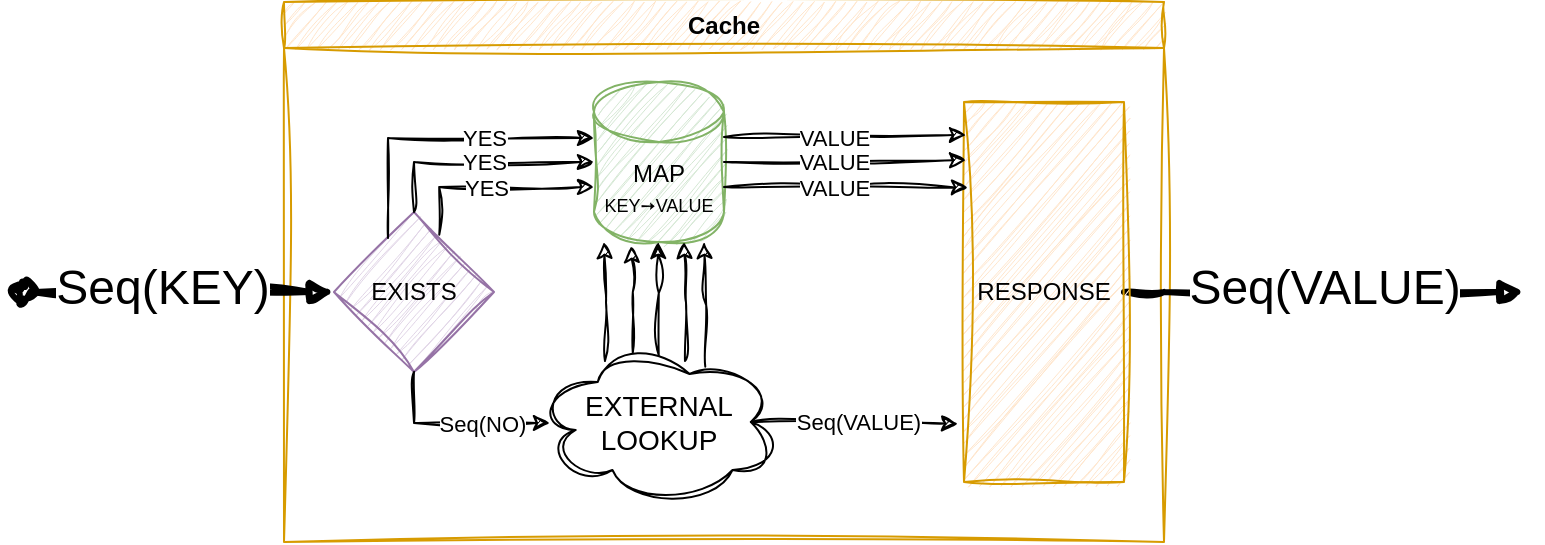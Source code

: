 <mxfile version="22.1.16" type="github">
  <diagram name="Page-1" id="2YBvvXClWsGukQMizWep">
    <mxGraphModel dx="1367" dy="649" grid="1" gridSize="10" guides="1" tooltips="1" connect="1" arrows="1" fold="1" page="1" pageScale="1" pageWidth="850" pageHeight="1100" math="0" shadow="0">
      <root>
        <mxCell id="0" />
        <mxCell id="1" parent="0" />
        <mxCell id="YcWAjNrXuXhaVXsh1sb0-1" value="Cache" style="swimlane;whiteSpace=wrap;html=1;fillColor=#ffe6cc;strokeColor=#d79b00;sketch=1;curveFitting=1;jiggle=2;" parent="1" vertex="1">
          <mxGeometry x="290" y="340" width="440" height="270" as="geometry" />
        </mxCell>
        <mxCell id="YcWAjNrXuXhaVXsh1sb0-2" value="Seq(VALUE)" style="html=1;verticalAlign=bottom;startArrow=none;endArrow=block;startSize=8;edgeStyle=elbowEdgeStyle;elbow=horizontal;curved=0;rounded=0;exitX=1;exitY=0.5;exitDx=0;exitDy=0;strokeWidth=3;fontSize=24;fontStyle=0;sketch=1;curveFitting=1;jiggle=2;startFill=0;" parent="YcWAjNrXuXhaVXsh1sb0-1" source="YcWAjNrXuXhaVXsh1sb0-7" edge="1">
          <mxGeometry y="-15" relative="1" as="geometry">
            <mxPoint x="-80" y="570" as="sourcePoint" />
            <mxPoint x="620" y="145" as="targetPoint" />
            <Array as="points">
              <mxPoint x="440" y="145" />
            </Array>
            <mxPoint as="offset" />
          </mxGeometry>
        </mxCell>
        <mxCell id="YcWAjNrXuXhaVXsh1sb0-4" value="EXTERNAL&lt;br&gt;LOOKUP" style="ellipse;shape=cloud;whiteSpace=wrap;html=1;fontSize=14;sketch=1;curveFitting=1;jiggle=2;" parent="YcWAjNrXuXhaVXsh1sb0-1" vertex="1">
          <mxGeometry x="126.25" y="170" width="122.5" height="80" as="geometry" />
        </mxCell>
        <mxCell id="vSAnfTRSjDq2wXXxBvjO-1" value="EXISTS" style="rhombus;whiteSpace=wrap;html=1;fillColor=#e1d5e7;strokeColor=#9673a6;sketch=1;curveFitting=1;jiggle=2;" vertex="1" parent="YcWAjNrXuXhaVXsh1sb0-1">
          <mxGeometry x="25" y="105" width="80" height="80" as="geometry" />
        </mxCell>
        <mxCell id="YcWAjNrXuXhaVXsh1sb0-6" value="MAP&lt;br&gt;&lt;font style=&quot;font-size: 9px;&quot;&gt;KEY➙VALUE&lt;/font&gt;" style="shape=cylinder3;whiteSpace=wrap;html=1;boundedLbl=1;backgroundOutline=1;size=15;sketch=1;curveFitting=1;jiggle=2;fillColor=#d5e8d4;strokeColor=#82b366;" parent="YcWAjNrXuXhaVXsh1sb0-1" vertex="1">
          <mxGeometry x="155" y="40" width="65" height="80" as="geometry" />
        </mxCell>
        <mxCell id="vSAnfTRSjDq2wXXxBvjO-2" style="edgeStyle=orthogonalEdgeStyle;rounded=0;orthogonalLoop=1;jettySize=auto;html=1;exitX=0.5;exitY=0;exitDx=0;exitDy=0;entryX=0;entryY=0.5;entryDx=0;entryDy=0;entryPerimeter=0;sketch=1;curveFitting=1;jiggle=2;" edge="1" parent="YcWAjNrXuXhaVXsh1sb0-1" source="vSAnfTRSjDq2wXXxBvjO-1" target="YcWAjNrXuXhaVXsh1sb0-6">
          <mxGeometry relative="1" as="geometry">
            <mxPoint x="210" y="120" as="targetPoint" />
          </mxGeometry>
        </mxCell>
        <mxCell id="vSAnfTRSjDq2wXXxBvjO-11" value="YES" style="edgeLabel;html=1;align=center;verticalAlign=middle;resizable=0;points=[];" vertex="1" connectable="0" parent="vSAnfTRSjDq2wXXxBvjO-2">
          <mxGeometry x="0.217" relative="1" as="geometry">
            <mxPoint x="-10" as="offset" />
          </mxGeometry>
        </mxCell>
        <mxCell id="vSAnfTRSjDq2wXXxBvjO-4" style="edgeStyle=orthogonalEdgeStyle;rounded=0;orthogonalLoop=1;jettySize=auto;html=1;exitX=0.5;exitY=1;exitDx=0;exitDy=0;entryX=0.055;entryY=0.506;entryDx=0;entryDy=0;entryPerimeter=0;sketch=1;curveFitting=1;jiggle=2;" edge="1" parent="YcWAjNrXuXhaVXsh1sb0-1" source="vSAnfTRSjDq2wXXxBvjO-1" target="YcWAjNrXuXhaVXsh1sb0-4">
          <mxGeometry relative="1" as="geometry">
            <mxPoint x="120" y="210" as="targetPoint" />
            <Array as="points">
              <mxPoint x="65" y="211" />
            </Array>
          </mxGeometry>
        </mxCell>
        <mxCell id="vSAnfTRSjDq2wXXxBvjO-12" value="Seq(NO)" style="edgeLabel;html=1;align=center;verticalAlign=middle;resizable=0;points=[];" vertex="1" connectable="0" parent="vSAnfTRSjDq2wXXxBvjO-4">
          <mxGeometry x="0.262" relative="1" as="geometry">
            <mxPoint as="offset" />
          </mxGeometry>
        </mxCell>
        <mxCell id="YcWAjNrXuXhaVXsh1sb0-7" value="RESPONSE" style="rounded=0;whiteSpace=wrap;html=1;glass=0;sketch=1;curveFitting=1;jiggle=2;fillColor=#ffe6cc;strokeColor=#d79b00;" parent="YcWAjNrXuXhaVXsh1sb0-1" vertex="1">
          <mxGeometry x="340" y="50" width="80" height="190" as="geometry" />
        </mxCell>
        <mxCell id="vSAnfTRSjDq2wXXxBvjO-7" style="edgeStyle=orthogonalEdgeStyle;rounded=0;orthogonalLoop=1;jettySize=auto;html=1;exitX=1;exitY=0.5;exitDx=0;exitDy=0;exitPerimeter=0;entryX=0.013;entryY=0.153;entryDx=0;entryDy=0;entryPerimeter=0;sketch=1;curveFitting=1;jiggle=2;" edge="1" parent="YcWAjNrXuXhaVXsh1sb0-1" source="YcWAjNrXuXhaVXsh1sb0-6" target="YcWAjNrXuXhaVXsh1sb0-7">
          <mxGeometry relative="1" as="geometry" />
        </mxCell>
        <mxCell id="vSAnfTRSjDq2wXXxBvjO-24" value="VALUE" style="edgeLabel;html=1;align=center;verticalAlign=middle;resizable=0;points=[];" vertex="1" connectable="0" parent="vSAnfTRSjDq2wXXxBvjO-7">
          <mxGeometry x="-0.098" relative="1" as="geometry">
            <mxPoint as="offset" />
          </mxGeometry>
        </mxCell>
        <mxCell id="vSAnfTRSjDq2wXXxBvjO-8" style="edgeStyle=orthogonalEdgeStyle;rounded=0;orthogonalLoop=1;jettySize=auto;html=1;exitX=0.875;exitY=0.5;exitDx=0;exitDy=0;exitPerimeter=0;entryX=-0.037;entryY=0.847;entryDx=0;entryDy=0;entryPerimeter=0;sketch=1;curveFitting=1;jiggle=2;" edge="1" parent="YcWAjNrXuXhaVXsh1sb0-1" source="YcWAjNrXuXhaVXsh1sb0-4" target="YcWAjNrXuXhaVXsh1sb0-7">
          <mxGeometry relative="1" as="geometry" />
        </mxCell>
        <mxCell id="vSAnfTRSjDq2wXXxBvjO-19" value="Seq(VALUE)" style="edgeLabel;html=1;align=center;verticalAlign=middle;resizable=0;points=[];" vertex="1" connectable="0" parent="vSAnfTRSjDq2wXXxBvjO-8">
          <mxGeometry x="0.01" relative="1" as="geometry">
            <mxPoint as="offset" />
          </mxGeometry>
        </mxCell>
        <mxCell id="vSAnfTRSjDq2wXXxBvjO-9" style="edgeStyle=orthogonalEdgeStyle;rounded=0;orthogonalLoop=1;jettySize=auto;html=1;entryX=0.5;entryY=1;entryDx=0;entryDy=0;entryPerimeter=0;exitX=0.504;exitY=0.119;exitDx=0;exitDy=0;exitPerimeter=0;sketch=1;curveFitting=1;jiggle=2;" edge="1" parent="YcWAjNrXuXhaVXsh1sb0-1">
          <mxGeometry relative="1" as="geometry">
            <mxPoint x="200.49" y="179.52" as="sourcePoint" />
            <mxPoint x="200" y="120" as="targetPoint" />
          </mxGeometry>
        </mxCell>
        <mxCell id="vSAnfTRSjDq2wXXxBvjO-15" value="" style="endArrow=classic;html=1;rounded=0;exitX=0.658;exitY=0.142;exitDx=0;exitDy=0;exitPerimeter=0;entryX=0;entryY=0;entryDx=0;entryDy=52.5;entryPerimeter=0;sketch=1;curveFitting=1;jiggle=2;strokeColor=default;edgeStyle=orthogonalEdgeStyle;" edge="1" parent="YcWAjNrXuXhaVXsh1sb0-1" source="vSAnfTRSjDq2wXXxBvjO-1" target="YcWAjNrXuXhaVXsh1sb0-6">
          <mxGeometry width="50" height="50" relative="1" as="geometry">
            <mxPoint x="180" y="180" as="sourcePoint" />
            <mxPoint x="230" y="130" as="targetPoint" />
            <Array as="points">
              <mxPoint x="78" y="93" />
            </Array>
          </mxGeometry>
        </mxCell>
        <mxCell id="vSAnfTRSjDq2wXXxBvjO-18" value="YES" style="edgeLabel;html=1;align=center;verticalAlign=middle;resizable=0;points=[];" vertex="1" connectable="0" parent="vSAnfTRSjDq2wXXxBvjO-15">
          <mxGeometry x="-0.074" relative="1" as="geometry">
            <mxPoint as="offset" />
          </mxGeometry>
        </mxCell>
        <mxCell id="vSAnfTRSjDq2wXXxBvjO-16" value="" style="endArrow=classic;html=1;rounded=0;entryX=0;entryY=0;entryDx=0;entryDy=27.5;entryPerimeter=0;sketch=1;curveFitting=1;jiggle=2;strokeColor=default;edgeStyle=orthogonalEdgeStyle;" edge="1" parent="YcWAjNrXuXhaVXsh1sb0-1" source="vSAnfTRSjDq2wXXxBvjO-1" target="YcWAjNrXuXhaVXsh1sb0-6">
          <mxGeometry width="50" height="50" relative="1" as="geometry">
            <mxPoint x="52" y="80" as="sourcePoint" />
            <mxPoint x="135" y="60" as="targetPoint" />
            <Array as="points">
              <mxPoint x="52" y="68" />
              <mxPoint x="155" y="68" />
            </Array>
          </mxGeometry>
        </mxCell>
        <mxCell id="vSAnfTRSjDq2wXXxBvjO-17" value="YES" style="edgeLabel;html=1;align=center;verticalAlign=middle;resizable=0;points=[];" vertex="1" connectable="0" parent="vSAnfTRSjDq2wXXxBvjO-16">
          <mxGeometry x="0.27" relative="1" as="geometry">
            <mxPoint as="offset" />
          </mxGeometry>
        </mxCell>
        <mxCell id="vSAnfTRSjDq2wXXxBvjO-28" style="edgeStyle=orthogonalEdgeStyle;rounded=0;orthogonalLoop=1;jettySize=auto;html=1;exitX=1;exitY=0;exitDx=0;exitDy=27.5;exitPerimeter=0;entryX=0.013;entryY=0.087;entryDx=0;entryDy=0;entryPerimeter=0;sketch=1;curveFitting=1;jiggle=2;" edge="1" parent="YcWAjNrXuXhaVXsh1sb0-1" source="YcWAjNrXuXhaVXsh1sb0-6" target="YcWAjNrXuXhaVXsh1sb0-7">
          <mxGeometry relative="1" as="geometry">
            <mxPoint x="220" y="61" as="sourcePoint" />
            <mxPoint x="341" y="60" as="targetPoint" />
          </mxGeometry>
        </mxCell>
        <mxCell id="vSAnfTRSjDq2wXXxBvjO-29" value="VALUE" style="edgeLabel;html=1;align=center;verticalAlign=middle;resizable=0;points=[];" vertex="1" connectable="0" parent="vSAnfTRSjDq2wXXxBvjO-28">
          <mxGeometry x="-0.098" relative="1" as="geometry">
            <mxPoint as="offset" />
          </mxGeometry>
        </mxCell>
        <mxCell id="vSAnfTRSjDq2wXXxBvjO-32" style="edgeStyle=orthogonalEdgeStyle;rounded=0;orthogonalLoop=1;jettySize=auto;html=1;exitX=1;exitY=0;exitDx=0;exitDy=52.5;exitPerimeter=0;entryX=0.025;entryY=0.225;entryDx=0;entryDy=0;entryPerimeter=0;sketch=1;curveFitting=1;jiggle=2;" edge="1" parent="YcWAjNrXuXhaVXsh1sb0-1" source="YcWAjNrXuXhaVXsh1sb0-6" target="YcWAjNrXuXhaVXsh1sb0-7">
          <mxGeometry relative="1" as="geometry">
            <mxPoint x="220" y="91" as="sourcePoint" />
            <mxPoint x="341" y="90" as="targetPoint" />
          </mxGeometry>
        </mxCell>
        <mxCell id="vSAnfTRSjDq2wXXxBvjO-33" value="VALUE" style="edgeLabel;html=1;align=center;verticalAlign=middle;resizable=0;points=[];" vertex="1" connectable="0" parent="vSAnfTRSjDq2wXXxBvjO-32">
          <mxGeometry x="-0.098" relative="1" as="geometry">
            <mxPoint as="offset" />
          </mxGeometry>
        </mxCell>
        <mxCell id="vSAnfTRSjDq2wXXxBvjO-34" style="edgeStyle=orthogonalEdgeStyle;rounded=0;orthogonalLoop=1;jettySize=auto;html=1;exitX=0.613;exitY=0.167;exitDx=0;exitDy=0;exitPerimeter=0;sketch=1;curveFitting=1;jiggle=2;entryX=0.703;entryY=1.013;entryDx=0;entryDy=0;entryPerimeter=0;" edge="1" parent="YcWAjNrXuXhaVXsh1sb0-1">
          <mxGeometry relative="1" as="geometry">
            <mxPoint x="210.643" y="182.32" as="sourcePoint" />
            <mxPoint x="209.995" y="120.0" as="targetPoint" />
          </mxGeometry>
        </mxCell>
        <mxCell id="vSAnfTRSjDq2wXXxBvjO-36" style="edgeStyle=orthogonalEdgeStyle;rounded=0;orthogonalLoop=1;jettySize=auto;html=1;exitX=0.393;exitY=0.067;exitDx=0;exitDy=0;exitPerimeter=0;sketch=1;curveFitting=1;jiggle=2;entryX=0.287;entryY=1.025;entryDx=0;entryDy=0;entryPerimeter=0;" edge="1" parent="YcWAjNrXuXhaVXsh1sb0-1" source="YcWAjNrXuXhaVXsh1sb0-4" target="YcWAjNrXuXhaVXsh1sb0-6">
          <mxGeometry relative="1" as="geometry">
            <mxPoint x="170" y="180" as="sourcePoint" />
            <mxPoint x="160" y="130" as="targetPoint" />
          </mxGeometry>
        </mxCell>
        <mxCell id="vSAnfTRSjDq2wXXxBvjO-38" style="edgeStyle=orthogonalEdgeStyle;rounded=0;orthogonalLoop=1;jettySize=auto;html=1;exitX=0.499;exitY=0.083;exitDx=0;exitDy=0;exitPerimeter=0;sketch=1;curveFitting=1;jiggle=2;" edge="1" parent="YcWAjNrXuXhaVXsh1sb0-1" source="YcWAjNrXuXhaVXsh1sb0-4">
          <mxGeometry relative="1" as="geometry">
            <mxPoint x="187.33" y="173" as="sourcePoint" />
            <mxPoint x="187" y="120" as="targetPoint" />
          </mxGeometry>
        </mxCell>
        <mxCell id="vSAnfTRSjDq2wXXxBvjO-39" style="edgeStyle=orthogonalEdgeStyle;rounded=0;orthogonalLoop=1;jettySize=auto;html=1;entryX=0.5;entryY=1;entryDx=0;entryDy=0;entryPerimeter=0;exitX=0.504;exitY=0.119;exitDx=0;exitDy=0;exitPerimeter=0;sketch=1;curveFitting=1;jiggle=2;" edge="1" parent="YcWAjNrXuXhaVXsh1sb0-1">
          <mxGeometry relative="1" as="geometry">
            <mxPoint x="160.49" y="179.52" as="sourcePoint" />
            <mxPoint x="160" y="120" as="targetPoint" />
          </mxGeometry>
        </mxCell>
        <mxCell id="aM9ryv3xv72pqoxQDRHE-3" value="Seq(KEY)" style="html=1;verticalAlign=bottom;startArrow=oval;endArrow=block;startSize=8;edgeStyle=elbowEdgeStyle;elbow=vertical;curved=0;rounded=0;strokeWidth=3;fontSize=24;fontStyle=0;sketch=1;curveFitting=1;jiggle=2;entryX=0;entryY=0.5;entryDx=0;entryDy=0;labelBackgroundColor=default;" parent="1" edge="1" target="vSAnfTRSjDq2wXXxBvjO-1">
          <mxGeometry x="-0.111" y="-15" relative="1" as="geometry">
            <mxPoint x="160" y="485" as="sourcePoint" />
            <mxPoint x="230" y="480" as="targetPoint" />
            <mxPoint as="offset" />
            <Array as="points" />
          </mxGeometry>
        </mxCell>
      </root>
    </mxGraphModel>
  </diagram>
</mxfile>
